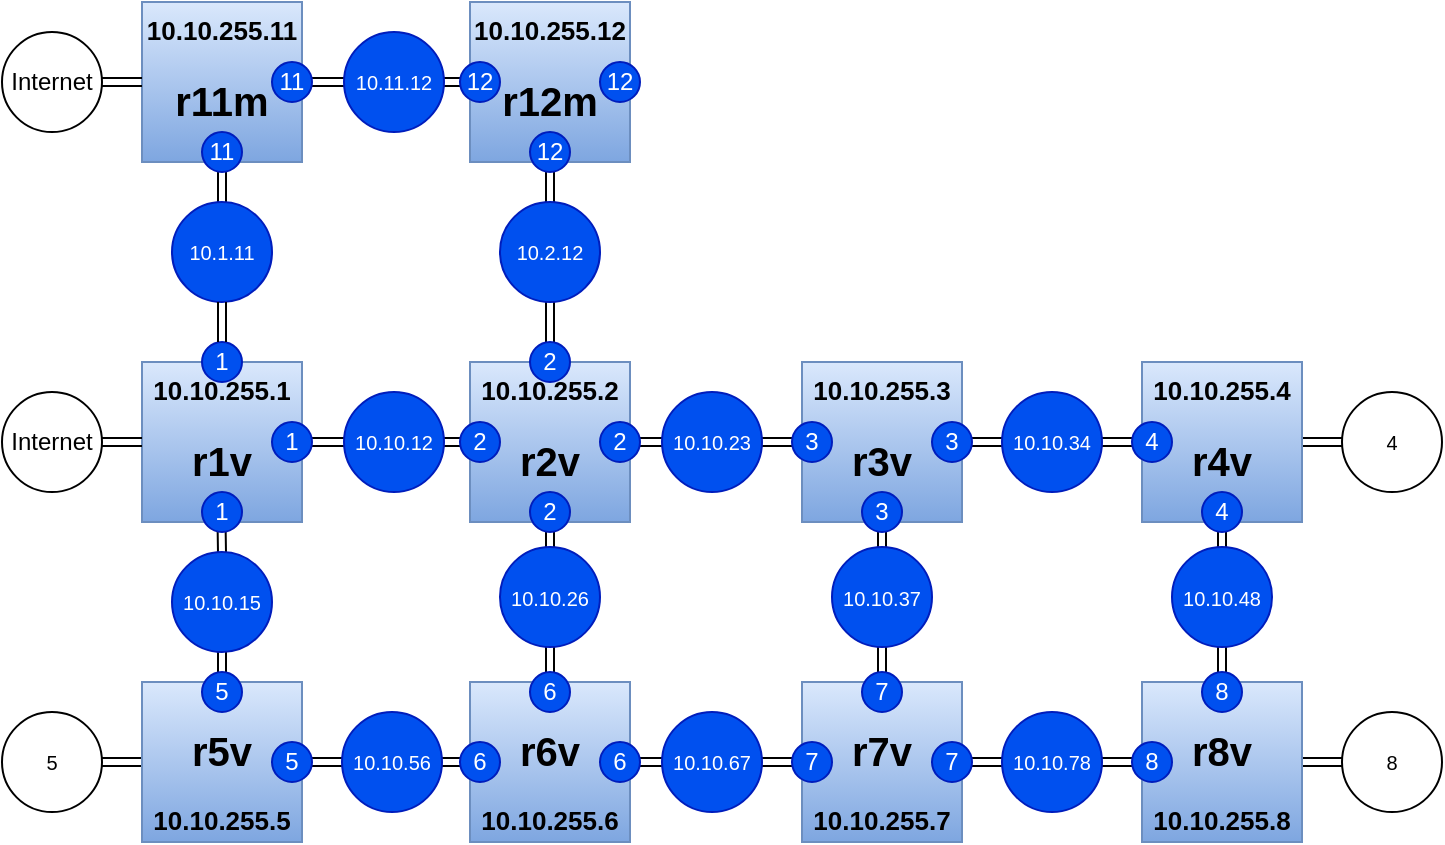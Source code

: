 <mxfile version="22.0.8" type="device">
  <diagram name="Seite-1" id="7vXnL1qeXquCrzppWdFm">
    <mxGraphModel dx="911" dy="596" grid="1" gridSize="10" guides="1" tooltips="1" connect="1" arrows="1" fold="1" page="1" pageScale="1" pageWidth="827" pageHeight="1169" math="0" shadow="0">
      <root>
        <mxCell id="0" />
        <mxCell id="1" parent="0" />
        <mxCell id="8rybxXkPChXkOs9ydnZr-1" style="edgeStyle=orthogonalEdgeStyle;rounded=0;orthogonalLoop=1;jettySize=auto;html=1;entryX=0;entryY=0.5;entryDx=0;entryDy=0;shape=link;" edge="1" parent="1" source="8rybxXkPChXkOs9ydnZr-3" target="8rybxXkPChXkOs9ydnZr-9">
          <mxGeometry relative="1" as="geometry" />
        </mxCell>
        <mxCell id="8rybxXkPChXkOs9ydnZr-2" style="edgeStyle=orthogonalEdgeStyle;rounded=0;orthogonalLoop=1;jettySize=auto;html=1;entryX=0.5;entryY=0;entryDx=0;entryDy=0;shape=link;" edge="1" parent="1" source="8rybxXkPChXkOs9ydnZr-27" target="8rybxXkPChXkOs9ydnZr-6">
          <mxGeometry relative="1" as="geometry" />
        </mxCell>
        <mxCell id="8rybxXkPChXkOs9ydnZr-3" value="&lt;div style=&quot;font-size: 13px;&quot;&gt;10.10.255.1&lt;/div&gt;&lt;div style=&quot;font-size: 13px;&quot;&gt;&lt;br&gt;&lt;/div&gt;&lt;div style=&quot;font-size: 13px;&quot;&gt;&lt;font style=&quot;font-size: 20px;&quot;&gt;r1v&lt;/font&gt;&lt;/div&gt;" style="whiteSpace=wrap;html=1;aspect=fixed;fontSize=13;fillColor=#dae8fc;strokeColor=#6c8ebf;gradientColor=#7ea6e0;verticalAlign=top;fontStyle=1" vertex="1" parent="1">
          <mxGeometry x="124" y="240" width="80" height="80" as="geometry" />
        </mxCell>
        <mxCell id="8rybxXkPChXkOs9ydnZr-4" style="edgeStyle=orthogonalEdgeStyle;rounded=0;orthogonalLoop=1;jettySize=auto;html=1;entryX=0;entryY=0.5;entryDx=0;entryDy=0;shape=link;" edge="1" parent="1" source="8rybxXkPChXkOs9ydnZr-6" target="8rybxXkPChXkOs9ydnZr-11">
          <mxGeometry relative="1" as="geometry" />
        </mxCell>
        <mxCell id="8rybxXkPChXkOs9ydnZr-5" style="edgeStyle=orthogonalEdgeStyle;rounded=0;orthogonalLoop=1;jettySize=auto;html=1;entryX=1;entryY=0.5;entryDx=0;entryDy=0;shape=link;" edge="1" parent="1" source="8rybxXkPChXkOs9ydnZr-6" target="8rybxXkPChXkOs9ydnZr-60">
          <mxGeometry relative="1" as="geometry" />
        </mxCell>
        <mxCell id="8rybxXkPChXkOs9ydnZr-6" value="&lt;div style=&quot;font-size: 13px;&quot;&gt;&lt;font style=&quot;font-size: 20px;&quot;&gt;r5v&lt;/font&gt;&lt;/div&gt;&lt;div style=&quot;font-size: 13px;&quot;&gt;&lt;br style=&quot;font-size: 13px;&quot;&gt;&lt;/div&gt;&lt;div style=&quot;font-size: 13px;&quot;&gt;10.10.255.5&lt;br style=&quot;font-size: 13px;&quot;&gt;&lt;/div&gt;" style="whiteSpace=wrap;html=1;aspect=fixed;fontSize=13;fillColor=#dae8fc;strokeColor=#6c8ebf;gradientColor=#7ea6e0;verticalAlign=bottom;fontStyle=1" vertex="1" parent="1">
          <mxGeometry x="124" y="400" width="80" height="80" as="geometry" />
        </mxCell>
        <mxCell id="8rybxXkPChXkOs9ydnZr-7" style="edgeStyle=orthogonalEdgeStyle;rounded=0;orthogonalLoop=1;jettySize=auto;html=1;entryX=0;entryY=0.5;entryDx=0;entryDy=0;shape=link;" edge="1" parent="1" source="8rybxXkPChXkOs9ydnZr-9" target="8rybxXkPChXkOs9ydnZr-14">
          <mxGeometry relative="1" as="geometry" />
        </mxCell>
        <mxCell id="8rybxXkPChXkOs9ydnZr-8" style="edgeStyle=orthogonalEdgeStyle;rounded=0;orthogonalLoop=1;jettySize=auto;html=1;entryX=0.5;entryY=0;entryDx=0;entryDy=0;shape=link;" edge="1" parent="1" source="8rybxXkPChXkOs9ydnZr-31" target="8rybxXkPChXkOs9ydnZr-11">
          <mxGeometry relative="1" as="geometry" />
        </mxCell>
        <mxCell id="8rybxXkPChXkOs9ydnZr-9" value="&lt;div style=&quot;font-size: 13px;&quot;&gt;10.10.255.2&lt;/div&gt;&lt;div style=&quot;font-size: 13px;&quot;&gt;&lt;br&gt;&lt;/div&gt;&lt;div style=&quot;font-size: 13px;&quot;&gt;&lt;font style=&quot;font-size: 20px;&quot;&gt;r2v&lt;/font&gt;&lt;/div&gt;" style="whiteSpace=wrap;html=1;aspect=fixed;fontSize=13;fillColor=#dae8fc;strokeColor=#6c8ebf;gradientColor=#7ea6e0;verticalAlign=top;fontStyle=1" vertex="1" parent="1">
          <mxGeometry x="288" y="240" width="80" height="80" as="geometry" />
        </mxCell>
        <mxCell id="8rybxXkPChXkOs9ydnZr-10" style="edgeStyle=orthogonalEdgeStyle;rounded=0;orthogonalLoop=1;jettySize=auto;html=1;entryX=0;entryY=0.5;entryDx=0;entryDy=0;shape=link;" edge="1" parent="1" source="8rybxXkPChXkOs9ydnZr-11" target="8rybxXkPChXkOs9ydnZr-16">
          <mxGeometry relative="1" as="geometry" />
        </mxCell>
        <mxCell id="8rybxXkPChXkOs9ydnZr-11" value="&lt;div style=&quot;font-size: 20px;&quot;&gt;r6v&lt;/div&gt;&lt;div style=&quot;font-size: 13px;&quot;&gt;&lt;br style=&quot;font-size: 13px;&quot;&gt;&lt;/div&gt;&lt;div style=&quot;font-size: 13px;&quot;&gt;10.10.255.6&lt;br style=&quot;font-size: 13px;&quot;&gt;&lt;/div&gt;" style="whiteSpace=wrap;html=1;aspect=fixed;fontSize=13;fillColor=#dae8fc;strokeColor=#6c8ebf;gradientColor=#7ea6e0;verticalAlign=bottom;fontStyle=1" vertex="1" parent="1">
          <mxGeometry x="288" y="400" width="80" height="80" as="geometry" />
        </mxCell>
        <mxCell id="8rybxXkPChXkOs9ydnZr-12" style="edgeStyle=orthogonalEdgeStyle;rounded=0;orthogonalLoop=1;jettySize=auto;html=1;entryX=0;entryY=0.5;entryDx=0;entryDy=0;shape=link;" edge="1" parent="1" source="8rybxXkPChXkOs9ydnZr-25" target="8rybxXkPChXkOs9ydnZr-19">
          <mxGeometry relative="1" as="geometry" />
        </mxCell>
        <mxCell id="8rybxXkPChXkOs9ydnZr-13" style="edgeStyle=orthogonalEdgeStyle;rounded=0;orthogonalLoop=1;jettySize=auto;html=1;entryX=0.5;entryY=0;entryDx=0;entryDy=0;shape=link;" edge="1" parent="1" source="8rybxXkPChXkOs9ydnZr-14" target="8rybxXkPChXkOs9ydnZr-16">
          <mxGeometry relative="1" as="geometry" />
        </mxCell>
        <mxCell id="8rybxXkPChXkOs9ydnZr-14" value="&lt;div style=&quot;font-size: 13px;&quot;&gt;10.10.255.3&lt;/div&gt;&lt;div style=&quot;font-size: 13px;&quot;&gt;&lt;br&gt;&lt;/div&gt;&lt;div style=&quot;font-size: 13px;&quot;&gt;&lt;font style=&quot;font-size: 20px;&quot;&gt;r3v&lt;/font&gt;&lt;/div&gt;" style="whiteSpace=wrap;html=1;aspect=fixed;fontSize=13;fillColor=#dae8fc;strokeColor=#6c8ebf;gradientColor=#7ea6e0;verticalAlign=top;fontStyle=1" vertex="1" parent="1">
          <mxGeometry x="454" y="240" width="80" height="80" as="geometry" />
        </mxCell>
        <mxCell id="8rybxXkPChXkOs9ydnZr-15" style="edgeStyle=orthogonalEdgeStyle;rounded=0;orthogonalLoop=1;jettySize=auto;html=1;entryX=0;entryY=0.5;entryDx=0;entryDy=0;shape=link;" edge="1" parent="1" source="8rybxXkPChXkOs9ydnZr-34" target="8rybxXkPChXkOs9ydnZr-21">
          <mxGeometry relative="1" as="geometry" />
        </mxCell>
        <mxCell id="8rybxXkPChXkOs9ydnZr-16" value="&lt;div style=&quot;font-size: 13px;&quot;&gt;&lt;font style=&quot;font-size: 20px;&quot;&gt;r7v&lt;/font&gt;&lt;/div&gt;&lt;div style=&quot;font-size: 13px;&quot;&gt;&lt;br style=&quot;font-size: 13px;&quot;&gt;&lt;/div&gt;&lt;div style=&quot;font-size: 13px;&quot;&gt;10.10.255.7&lt;br style=&quot;font-size: 13px;&quot;&gt;&lt;/div&gt;" style="whiteSpace=wrap;html=1;aspect=fixed;fontSize=13;fillColor=#dae8fc;strokeColor=#6c8ebf;gradientColor=#7ea6e0;verticalAlign=bottom;fontStyle=1" vertex="1" parent="1">
          <mxGeometry x="454" y="400" width="80" height="80" as="geometry" />
        </mxCell>
        <mxCell id="8rybxXkPChXkOs9ydnZr-17" style="edgeStyle=orthogonalEdgeStyle;rounded=0;orthogonalLoop=1;jettySize=auto;html=1;entryX=0.5;entryY=0;entryDx=0;entryDy=0;shape=link;" edge="1" parent="1" source="8rybxXkPChXkOs9ydnZr-19" target="8rybxXkPChXkOs9ydnZr-21">
          <mxGeometry relative="1" as="geometry" />
        </mxCell>
        <mxCell id="8rybxXkPChXkOs9ydnZr-18" style="edgeStyle=orthogonalEdgeStyle;rounded=0;orthogonalLoop=1;jettySize=auto;html=1;entryX=0;entryY=0.5;entryDx=0;entryDy=0;shape=link;" edge="1" parent="1" source="8rybxXkPChXkOs9ydnZr-19" target="8rybxXkPChXkOs9ydnZr-36">
          <mxGeometry relative="1" as="geometry" />
        </mxCell>
        <mxCell id="8rybxXkPChXkOs9ydnZr-19" value="&lt;div style=&quot;font-size: 13px;&quot;&gt;10.10.255.4&lt;/div&gt;&lt;div style=&quot;font-size: 13px;&quot;&gt;&lt;br&gt;&lt;/div&gt;&lt;div style=&quot;font-size: 13px;&quot;&gt;&lt;font style=&quot;font-size: 20px;&quot;&gt;r4v&lt;/font&gt;&lt;/div&gt;" style="whiteSpace=wrap;html=1;aspect=fixed;fontSize=13;fillColor=#dae8fc;strokeColor=#6c8ebf;gradientColor=#7ea6e0;fontStyle=1;verticalAlign=top;" vertex="1" parent="1">
          <mxGeometry x="624" y="240" width="80" height="80" as="geometry" />
        </mxCell>
        <mxCell id="8rybxXkPChXkOs9ydnZr-20" style="edgeStyle=orthogonalEdgeStyle;rounded=0;orthogonalLoop=1;jettySize=auto;html=1;entryX=0;entryY=0.5;entryDx=0;entryDy=0;shape=link;" edge="1" parent="1" source="8rybxXkPChXkOs9ydnZr-21" target="8rybxXkPChXkOs9ydnZr-37">
          <mxGeometry relative="1" as="geometry" />
        </mxCell>
        <mxCell id="8rybxXkPChXkOs9ydnZr-21" value="&lt;div style=&quot;font-size: 13px;&quot;&gt;&lt;font style=&quot;font-size: 20px;&quot;&gt;r8v&lt;/font&gt;&lt;/div&gt;&lt;div style=&quot;font-size: 13px;&quot;&gt;&lt;br style=&quot;font-size: 13px;&quot;&gt;&lt;/div&gt;&lt;div style=&quot;font-size: 13px;&quot;&gt;10.10.255.8&lt;br style=&quot;font-size: 13px;&quot;&gt;&lt;/div&gt;" style="whiteSpace=wrap;html=1;aspect=fixed;fontSize=13;fillColor=#dae8fc;strokeColor=#6c8ebf;gradientColor=#7ea6e0;verticalAlign=bottom;fontStyle=1" vertex="1" parent="1">
          <mxGeometry x="624" y="400" width="80" height="80" as="geometry" />
        </mxCell>
        <mxCell id="8rybxXkPChXkOs9ydnZr-22" value="&lt;div style=&quot;font-size: 10px;&quot;&gt;10.10.12&lt;br style=&quot;font-size: 10px;&quot;&gt;&lt;/div&gt;" style="ellipse;whiteSpace=wrap;html=1;aspect=fixed;fontSize=10;fillColor=#0050ef;fontColor=#ffffff;strokeColor=#001DBC;" vertex="1" parent="1">
          <mxGeometry x="225" y="255" width="50" height="50" as="geometry" />
        </mxCell>
        <mxCell id="8rybxXkPChXkOs9ydnZr-23" value="10.10.23" style="ellipse;whiteSpace=wrap;html=1;aspect=fixed;fontSize=10;fillColor=#0050ef;fontColor=#ffffff;strokeColor=#001DBC;" vertex="1" parent="1">
          <mxGeometry x="384" y="255" width="50" height="50" as="geometry" />
        </mxCell>
        <mxCell id="8rybxXkPChXkOs9ydnZr-24" value="" style="edgeStyle=orthogonalEdgeStyle;rounded=0;orthogonalLoop=1;jettySize=auto;html=1;entryX=0;entryY=0.5;entryDx=0;entryDy=0;shape=link;" edge="1" parent="1" source="8rybxXkPChXkOs9ydnZr-14" target="8rybxXkPChXkOs9ydnZr-25">
          <mxGeometry relative="1" as="geometry">
            <mxPoint x="534" y="280" as="sourcePoint" />
            <mxPoint x="624" y="280" as="targetPoint" />
          </mxGeometry>
        </mxCell>
        <mxCell id="8rybxXkPChXkOs9ydnZr-25" value="10.10.34" style="ellipse;whiteSpace=wrap;html=1;aspect=fixed;fontSize=10;fillColor=#0050ef;fontColor=#ffffff;strokeColor=#001DBC;" vertex="1" parent="1">
          <mxGeometry x="554" y="255" width="50" height="50" as="geometry" />
        </mxCell>
        <mxCell id="8rybxXkPChXkOs9ydnZr-26" value="" style="edgeStyle=orthogonalEdgeStyle;rounded=0;orthogonalLoop=1;jettySize=auto;html=1;entryX=0.5;entryY=0;entryDx=0;entryDy=0;shape=link;exitX=0.497;exitY=1.004;exitDx=0;exitDy=0;exitPerimeter=0;" edge="1" parent="1" source="8rybxXkPChXkOs9ydnZr-3" target="8rybxXkPChXkOs9ydnZr-27">
          <mxGeometry relative="1" as="geometry">
            <mxPoint x="164" y="320" as="sourcePoint" />
            <mxPoint x="164" y="400" as="targetPoint" />
          </mxGeometry>
        </mxCell>
        <mxCell id="8rybxXkPChXkOs9ydnZr-27" value="&lt;div style=&quot;font-size: 10px;&quot;&gt;10.10.15&lt;br style=&quot;font-size: 10px;&quot;&gt;&lt;/div&gt;" style="ellipse;whiteSpace=wrap;html=1;aspect=fixed;fontSize=10;fillColor=#0050ef;fontColor=#ffffff;strokeColor=#001DBC;" vertex="1" parent="1">
          <mxGeometry x="139" y="335" width="50" height="50" as="geometry" />
        </mxCell>
        <mxCell id="8rybxXkPChXkOs9ydnZr-28" value="10.10.56" style="ellipse;whiteSpace=wrap;html=1;aspect=fixed;fontSize=10;fillColor=#0050ef;fontColor=#ffffff;strokeColor=#001DBC;" vertex="1" parent="1">
          <mxGeometry x="224" y="415" width="50" height="50" as="geometry" />
        </mxCell>
        <mxCell id="8rybxXkPChXkOs9ydnZr-29" value="10.10.67" style="ellipse;whiteSpace=wrap;html=1;aspect=fixed;fontSize=10;fillColor=#0050ef;fontColor=#ffffff;strokeColor=#001DBC;" vertex="1" parent="1">
          <mxGeometry x="384" y="415" width="50" height="50" as="geometry" />
        </mxCell>
        <mxCell id="8rybxXkPChXkOs9ydnZr-30" value="" style="edgeStyle=orthogonalEdgeStyle;rounded=0;orthogonalLoop=1;jettySize=auto;html=1;entryX=0.5;entryY=0;entryDx=0;entryDy=0;shape=link;exitX=0.5;exitY=1.005;exitDx=0;exitDy=0;exitPerimeter=0;" edge="1" parent="1" source="8rybxXkPChXkOs9ydnZr-9" target="8rybxXkPChXkOs9ydnZr-31">
          <mxGeometry relative="1" as="geometry">
            <mxPoint x="328" y="320" as="sourcePoint" />
            <mxPoint x="328" y="400" as="targetPoint" />
          </mxGeometry>
        </mxCell>
        <mxCell id="8rybxXkPChXkOs9ydnZr-31" value="&lt;div&gt;10.10.26&lt;br&gt;&lt;/div&gt;" style="ellipse;whiteSpace=wrap;html=1;aspect=fixed;fontSize=10;fillColor=#0050ef;fontColor=#ffffff;strokeColor=#001DBC;" vertex="1" parent="1">
          <mxGeometry x="303" y="332.5" width="50" height="50" as="geometry" />
        </mxCell>
        <mxCell id="8rybxXkPChXkOs9ydnZr-32" value="&lt;div&gt;10.10.37&lt;br&gt;&lt;/div&gt;" style="ellipse;whiteSpace=wrap;html=1;aspect=fixed;fontSize=10;fillColor=#0050ef;fontColor=#ffffff;strokeColor=#001DBC;" vertex="1" parent="1">
          <mxGeometry x="469" y="332.5" width="50" height="50" as="geometry" />
        </mxCell>
        <mxCell id="8rybxXkPChXkOs9ydnZr-33" value="" style="edgeStyle=orthogonalEdgeStyle;rounded=0;orthogonalLoop=1;jettySize=auto;html=1;entryX=0;entryY=0.5;entryDx=0;entryDy=0;shape=link;" edge="1" parent="1" source="8rybxXkPChXkOs9ydnZr-16" target="8rybxXkPChXkOs9ydnZr-34">
          <mxGeometry relative="1" as="geometry">
            <mxPoint x="534" y="440" as="sourcePoint" />
            <mxPoint x="624" y="440" as="targetPoint" />
          </mxGeometry>
        </mxCell>
        <mxCell id="8rybxXkPChXkOs9ydnZr-34" value="10.10.78" style="ellipse;whiteSpace=wrap;html=1;aspect=fixed;fontSize=10;fillColor=#0050ef;fontColor=#ffffff;strokeColor=#001DBC;" vertex="1" parent="1">
          <mxGeometry x="554" y="415" width="50" height="50" as="geometry" />
        </mxCell>
        <mxCell id="8rybxXkPChXkOs9ydnZr-35" value="10.10.48" style="ellipse;whiteSpace=wrap;html=1;aspect=fixed;fontSize=10;fillColor=#0050ef;fontColor=#ffffff;strokeColor=#001DBC;" vertex="1" parent="1">
          <mxGeometry x="639" y="332.5" width="50" height="50" as="geometry" />
        </mxCell>
        <mxCell id="8rybxXkPChXkOs9ydnZr-36" value="4" style="ellipse;whiteSpace=wrap;html=1;aspect=fixed;fontSize=10;" vertex="1" parent="1">
          <mxGeometry x="724" y="255" width="50" height="50" as="geometry" />
        </mxCell>
        <mxCell id="8rybxXkPChXkOs9ydnZr-37" value="8" style="ellipse;whiteSpace=wrap;html=1;aspect=fixed;fontSize=10;" vertex="1" parent="1">
          <mxGeometry x="724" y="415" width="50" height="50" as="geometry" />
        </mxCell>
        <mxCell id="8rybxXkPChXkOs9ydnZr-38" value="" style="edgeStyle=orthogonalEdgeStyle;shape=link;rounded=0;orthogonalLoop=1;jettySize=auto;html=1;" edge="1" parent="1" source="8rybxXkPChXkOs9ydnZr-3" target="8rybxXkPChXkOs9ydnZr-39">
          <mxGeometry relative="1" as="geometry">
            <mxPoint x="124" y="280" as="sourcePoint" />
            <mxPoint x="34" y="360" as="targetPoint" />
          </mxGeometry>
        </mxCell>
        <mxCell id="8rybxXkPChXkOs9ydnZr-39" value="Internet" style="ellipse;whiteSpace=wrap;html=1;aspect=fixed;" vertex="1" parent="1">
          <mxGeometry x="54" y="255" width="50" height="50" as="geometry" />
        </mxCell>
        <mxCell id="8rybxXkPChXkOs9ydnZr-40" value="1" style="ellipse;whiteSpace=wrap;html=1;aspect=fixed;fillColor=#0050ef;fontColor=#ffffff;strokeColor=#001DBC;" vertex="1" parent="1">
          <mxGeometry x="189" y="270" width="20" height="20" as="geometry" />
        </mxCell>
        <mxCell id="8rybxXkPChXkOs9ydnZr-41" value="1" style="ellipse;whiteSpace=wrap;html=1;aspect=fixed;fillColor=#0050ef;fontColor=#ffffff;strokeColor=#001DBC;" vertex="1" parent="1">
          <mxGeometry x="154" y="305" width="20" height="20" as="geometry" />
        </mxCell>
        <mxCell id="8rybxXkPChXkOs9ydnZr-42" value="2" style="ellipse;whiteSpace=wrap;html=1;aspect=fixed;fillColor=#0050ef;fontColor=#ffffff;strokeColor=#001DBC;" vertex="1" parent="1">
          <mxGeometry x="283" y="270" width="20" height="20" as="geometry" />
        </mxCell>
        <mxCell id="8rybxXkPChXkOs9ydnZr-43" value="2" style="ellipse;whiteSpace=wrap;html=1;aspect=fixed;fillColor=#0050ef;fontColor=#ffffff;strokeColor=#001DBC;" vertex="1" parent="1">
          <mxGeometry x="353" y="270" width="20" height="20" as="geometry" />
        </mxCell>
        <mxCell id="8rybxXkPChXkOs9ydnZr-44" value="2" style="ellipse;whiteSpace=wrap;html=1;aspect=fixed;fillColor=#0050ef;fontColor=#ffffff;strokeColor=#001DBC;" vertex="1" parent="1">
          <mxGeometry x="318" y="305" width="20" height="20" as="geometry" />
        </mxCell>
        <mxCell id="8rybxXkPChXkOs9ydnZr-45" value="3" style="ellipse;whiteSpace=wrap;html=1;aspect=fixed;fillColor=#0050ef;fontColor=#ffffff;strokeColor=#001DBC;" vertex="1" parent="1">
          <mxGeometry x="449" y="270" width="20" height="20" as="geometry" />
        </mxCell>
        <mxCell id="8rybxXkPChXkOs9ydnZr-46" value="3" style="ellipse;whiteSpace=wrap;html=1;aspect=fixed;fillColor=#0050ef;fontColor=#ffffff;strokeColor=#001DBC;" vertex="1" parent="1">
          <mxGeometry x="484" y="305" width="20" height="20" as="geometry" />
        </mxCell>
        <mxCell id="8rybxXkPChXkOs9ydnZr-47" value="3" style="ellipse;whiteSpace=wrap;html=1;aspect=fixed;fillColor=#0050ef;fontColor=#ffffff;strokeColor=#001DBC;" vertex="1" parent="1">
          <mxGeometry x="519" y="270" width="20" height="20" as="geometry" />
        </mxCell>
        <mxCell id="8rybxXkPChXkOs9ydnZr-48" value="4" style="ellipse;whiteSpace=wrap;html=1;aspect=fixed;fillColor=#0050ef;fontColor=#ffffff;strokeColor=#001DBC;" vertex="1" parent="1">
          <mxGeometry x="619" y="270" width="20" height="20" as="geometry" />
        </mxCell>
        <mxCell id="8rybxXkPChXkOs9ydnZr-49" value="4" style="ellipse;whiteSpace=wrap;html=1;aspect=fixed;fillColor=#0050ef;fontColor=#ffffff;strokeColor=#001DBC;" vertex="1" parent="1">
          <mxGeometry x="654" y="305" width="20" height="20" as="geometry" />
        </mxCell>
        <mxCell id="8rybxXkPChXkOs9ydnZr-50" value="5" style="ellipse;whiteSpace=wrap;html=1;aspect=fixed;fillColor=#0050ef;fontColor=#ffffff;strokeColor=#001DBC;" vertex="1" parent="1">
          <mxGeometry x="189" y="430" width="20" height="20" as="geometry" />
        </mxCell>
        <mxCell id="8rybxXkPChXkOs9ydnZr-51" value="5" style="ellipse;whiteSpace=wrap;html=1;aspect=fixed;fillColor=#0050ef;fontColor=#ffffff;strokeColor=#001DBC;" vertex="1" parent="1">
          <mxGeometry x="154" y="395" width="20" height="20" as="geometry" />
        </mxCell>
        <mxCell id="8rybxXkPChXkOs9ydnZr-52" value="6" style="ellipse;whiteSpace=wrap;html=1;aspect=fixed;fillColor=#0050ef;fontColor=#ffffff;strokeColor=#001DBC;" vertex="1" parent="1">
          <mxGeometry x="353" y="430" width="20" height="20" as="geometry" />
        </mxCell>
        <mxCell id="8rybxXkPChXkOs9ydnZr-53" value="6" style="ellipse;whiteSpace=wrap;html=1;aspect=fixed;fillColor=#0050ef;fontColor=#ffffff;strokeColor=#001DBC;" vertex="1" parent="1">
          <mxGeometry x="318" y="395" width="20" height="20" as="geometry" />
        </mxCell>
        <mxCell id="8rybxXkPChXkOs9ydnZr-54" value="6" style="ellipse;whiteSpace=wrap;html=1;aspect=fixed;fillColor=#0050ef;fontColor=#ffffff;strokeColor=#001DBC;" vertex="1" parent="1">
          <mxGeometry x="283" y="430" width="20" height="20" as="geometry" />
        </mxCell>
        <mxCell id="8rybxXkPChXkOs9ydnZr-55" value="7" style="ellipse;whiteSpace=wrap;html=1;aspect=fixed;fillColor=#0050ef;fontColor=#ffffff;strokeColor=#001DBC;" vertex="1" parent="1">
          <mxGeometry x="519" y="430" width="20" height="20" as="geometry" />
        </mxCell>
        <mxCell id="8rybxXkPChXkOs9ydnZr-56" value="7" style="ellipse;whiteSpace=wrap;html=1;aspect=fixed;fillColor=#0050ef;fontColor=#ffffff;strokeColor=#001DBC;" vertex="1" parent="1">
          <mxGeometry x="484" y="395" width="20" height="20" as="geometry" />
        </mxCell>
        <mxCell id="8rybxXkPChXkOs9ydnZr-57" value="7" style="ellipse;whiteSpace=wrap;html=1;aspect=fixed;fillColor=#0050ef;fontColor=#ffffff;strokeColor=#001DBC;" vertex="1" parent="1">
          <mxGeometry x="449" y="430" width="20" height="20" as="geometry" />
        </mxCell>
        <mxCell id="8rybxXkPChXkOs9ydnZr-58" value="8" style="ellipse;whiteSpace=wrap;html=1;aspect=fixed;fillColor=#0050ef;fontColor=#ffffff;strokeColor=#001DBC;" vertex="1" parent="1">
          <mxGeometry x="619" y="430" width="20" height="20" as="geometry" />
        </mxCell>
        <mxCell id="8rybxXkPChXkOs9ydnZr-59" value="8" style="ellipse;whiteSpace=wrap;html=1;aspect=fixed;fillColor=#0050ef;fontColor=#ffffff;strokeColor=#001DBC;" vertex="1" parent="1">
          <mxGeometry x="654" y="395" width="20" height="20" as="geometry" />
        </mxCell>
        <mxCell id="8rybxXkPChXkOs9ydnZr-60" value="5" style="ellipse;whiteSpace=wrap;html=1;aspect=fixed;fontSize=10;" vertex="1" parent="1">
          <mxGeometry x="54" y="415" width="50" height="50" as="geometry" />
        </mxCell>
        <mxCell id="8rybxXkPChXkOs9ydnZr-61" style="edgeStyle=orthogonalEdgeStyle;rounded=0;orthogonalLoop=1;jettySize=auto;html=1;entryX=0;entryY=0.5;entryDx=0;entryDy=0;shape=link;" edge="1" parent="1" source="8rybxXkPChXkOs9ydnZr-62" target="8rybxXkPChXkOs9ydnZr-64">
          <mxGeometry relative="1" as="geometry" />
        </mxCell>
        <mxCell id="8rybxXkPChXkOs9ydnZr-62" value="&lt;div style=&quot;font-size: 13px;&quot;&gt;10.10.255.11&lt;/div&gt;&lt;div style=&quot;font-size: 13px;&quot;&gt;&lt;br&gt;&lt;/div&gt;&lt;div style=&quot;font-size: 13px;&quot;&gt;&lt;font style=&quot;font-size: 20px;&quot;&gt;r11m&lt;/font&gt;&lt;/div&gt;" style="whiteSpace=wrap;html=1;aspect=fixed;fontSize=13;fillColor=#dae8fc;strokeColor=#6c8ebf;gradientColor=#7ea6e0;verticalAlign=top;fontStyle=1" vertex="1" parent="1">
          <mxGeometry x="124" y="60" width="80" height="80" as="geometry" />
        </mxCell>
        <mxCell id="8rybxXkPChXkOs9ydnZr-63" style="edgeStyle=orthogonalEdgeStyle;rounded=0;orthogonalLoop=1;jettySize=auto;html=1;entryX=0.5;entryY=0;entryDx=0;entryDy=0;shape=link;" edge="1" parent="1" source="8rybxXkPChXkOs9ydnZr-69" target="8rybxXkPChXkOs9ydnZr-78">
          <mxGeometry relative="1" as="geometry">
            <mxPoint x="296.5" y="140" as="targetPoint" />
          </mxGeometry>
        </mxCell>
        <mxCell id="8rybxXkPChXkOs9ydnZr-64" value="&lt;div style=&quot;font-size: 13px;&quot;&gt;10.10.255.12&lt;/div&gt;&lt;div style=&quot;font-size: 13px;&quot;&gt;&lt;br&gt;&lt;/div&gt;&lt;div style=&quot;font-size: 13px;&quot;&gt;&lt;font style=&quot;font-size: 20px;&quot;&gt;r12m&lt;/font&gt;&lt;/div&gt;" style="whiteSpace=wrap;html=1;aspect=fixed;fontSize=13;fillColor=#dae8fc;strokeColor=#6c8ebf;gradientColor=#7ea6e0;verticalAlign=top;fontStyle=1" vertex="1" parent="1">
          <mxGeometry x="288" y="60" width="80" height="80" as="geometry" />
        </mxCell>
        <mxCell id="8rybxXkPChXkOs9ydnZr-65" value="10.11.12" style="ellipse;whiteSpace=wrap;html=1;aspect=fixed;fontSize=10;fillColor=#0050ef;fontColor=#ffffff;strokeColor=#001DBC;" vertex="1" parent="1">
          <mxGeometry x="225" y="75" width="50" height="50" as="geometry" />
        </mxCell>
        <mxCell id="8rybxXkPChXkOs9ydnZr-66" style="edgeStyle=orthogonalEdgeStyle;rounded=0;orthogonalLoop=1;jettySize=auto;html=1;entryX=0.5;entryY=1;entryDx=0;entryDy=0;shape=link;" edge="1" parent="1" source="8rybxXkPChXkOs9ydnZr-67" target="8rybxXkPChXkOs9ydnZr-73">
          <mxGeometry relative="1" as="geometry" />
        </mxCell>
        <mxCell id="8rybxXkPChXkOs9ydnZr-67" value="10.1.11" style="ellipse;whiteSpace=wrap;html=1;aspect=fixed;fontSize=10;fillColor=#0050ef;fontColor=#ffffff;strokeColor=#001DBC;" vertex="1" parent="1">
          <mxGeometry x="139" y="160" width="50" height="50" as="geometry" />
        </mxCell>
        <mxCell id="8rybxXkPChXkOs9ydnZr-68" style="edgeStyle=orthogonalEdgeStyle;rounded=0;orthogonalLoop=1;jettySize=auto;html=1;entryX=0.5;entryY=1;entryDx=0;entryDy=0;shape=link;" edge="1" parent="1" source="8rybxXkPChXkOs9ydnZr-69" target="8rybxXkPChXkOs9ydnZr-76">
          <mxGeometry relative="1" as="geometry" />
        </mxCell>
        <mxCell id="8rybxXkPChXkOs9ydnZr-69" value="10.2.12" style="ellipse;whiteSpace=wrap;html=1;aspect=fixed;fontSize=10;fillColor=#0050ef;fontColor=#ffffff;strokeColor=#001DBC;" vertex="1" parent="1">
          <mxGeometry x="303" y="160" width="50" height="50" as="geometry" />
        </mxCell>
        <mxCell id="8rybxXkPChXkOs9ydnZr-70" value="" style="edgeStyle=orthogonalEdgeStyle;shape=link;rounded=0;orthogonalLoop=1;jettySize=auto;html=1;" edge="1" parent="1" source="8rybxXkPChXkOs9ydnZr-62" target="8rybxXkPChXkOs9ydnZr-71">
          <mxGeometry relative="1" as="geometry">
            <mxPoint x="124" y="100" as="sourcePoint" />
            <mxPoint x="34" y="180" as="targetPoint" />
          </mxGeometry>
        </mxCell>
        <mxCell id="8rybxXkPChXkOs9ydnZr-71" value="Internet" style="ellipse;whiteSpace=wrap;html=1;aspect=fixed;" vertex="1" parent="1">
          <mxGeometry x="54" y="75" width="50" height="50" as="geometry" />
        </mxCell>
        <mxCell id="8rybxXkPChXkOs9ydnZr-72" value="11" style="ellipse;whiteSpace=wrap;html=1;aspect=fixed;fillColor=#0050ef;fontColor=#ffffff;strokeColor=#001DBC;" vertex="1" parent="1">
          <mxGeometry x="189" y="90" width="20" height="20" as="geometry" />
        </mxCell>
        <mxCell id="8rybxXkPChXkOs9ydnZr-73" value="11" style="ellipse;whiteSpace=wrap;html=1;aspect=fixed;fillColor=#0050ef;fontColor=#ffffff;strokeColor=#001DBC;" vertex="1" parent="1">
          <mxGeometry x="154" y="125" width="20" height="20" as="geometry" />
        </mxCell>
        <mxCell id="8rybxXkPChXkOs9ydnZr-74" value="12" style="ellipse;whiteSpace=wrap;html=1;aspect=fixed;fillColor=#0050ef;fontColor=#ffffff;strokeColor=#001DBC;" vertex="1" parent="1">
          <mxGeometry x="283" y="90" width="20" height="20" as="geometry" />
        </mxCell>
        <mxCell id="8rybxXkPChXkOs9ydnZr-75" value="12" style="ellipse;whiteSpace=wrap;html=1;aspect=fixed;fillColor=#0050ef;fontColor=#ffffff;strokeColor=#001DBC;" vertex="1" parent="1">
          <mxGeometry x="353" y="90" width="20" height="20" as="geometry" />
        </mxCell>
        <mxCell id="8rybxXkPChXkOs9ydnZr-76" value="12" style="ellipse;whiteSpace=wrap;html=1;aspect=fixed;fillColor=#0050ef;fontColor=#ffffff;strokeColor=#001DBC;" vertex="1" parent="1">
          <mxGeometry x="318" y="125" width="20" height="20" as="geometry" />
        </mxCell>
        <mxCell id="8rybxXkPChXkOs9ydnZr-77" value="1" style="ellipse;whiteSpace=wrap;html=1;aspect=fixed;fillColor=#0050ef;fontColor=#ffffff;strokeColor=#001DBC;" vertex="1" parent="1">
          <mxGeometry x="154" y="230" width="20" height="20" as="geometry" />
        </mxCell>
        <mxCell id="8rybxXkPChXkOs9ydnZr-78" value="2" style="ellipse;whiteSpace=wrap;html=1;aspect=fixed;fillColor=#0050ef;fontColor=#ffffff;strokeColor=#001DBC;" vertex="1" parent="1">
          <mxGeometry x="318" y="230" width="20" height="20" as="geometry" />
        </mxCell>
        <mxCell id="8rybxXkPChXkOs9ydnZr-79" style="edgeStyle=orthogonalEdgeStyle;rounded=0;orthogonalLoop=1;jettySize=auto;html=1;entryX=0.5;entryY=0;entryDx=0;entryDy=0;shape=link;exitX=0.5;exitY=1;exitDx=0;exitDy=0;" edge="1" parent="1" source="8rybxXkPChXkOs9ydnZr-67" target="8rybxXkPChXkOs9ydnZr-77">
          <mxGeometry relative="1" as="geometry">
            <mxPoint x="160" y="210" as="sourcePoint" />
            <mxPoint x="160" y="230" as="targetPoint" />
          </mxGeometry>
        </mxCell>
      </root>
    </mxGraphModel>
  </diagram>
</mxfile>
